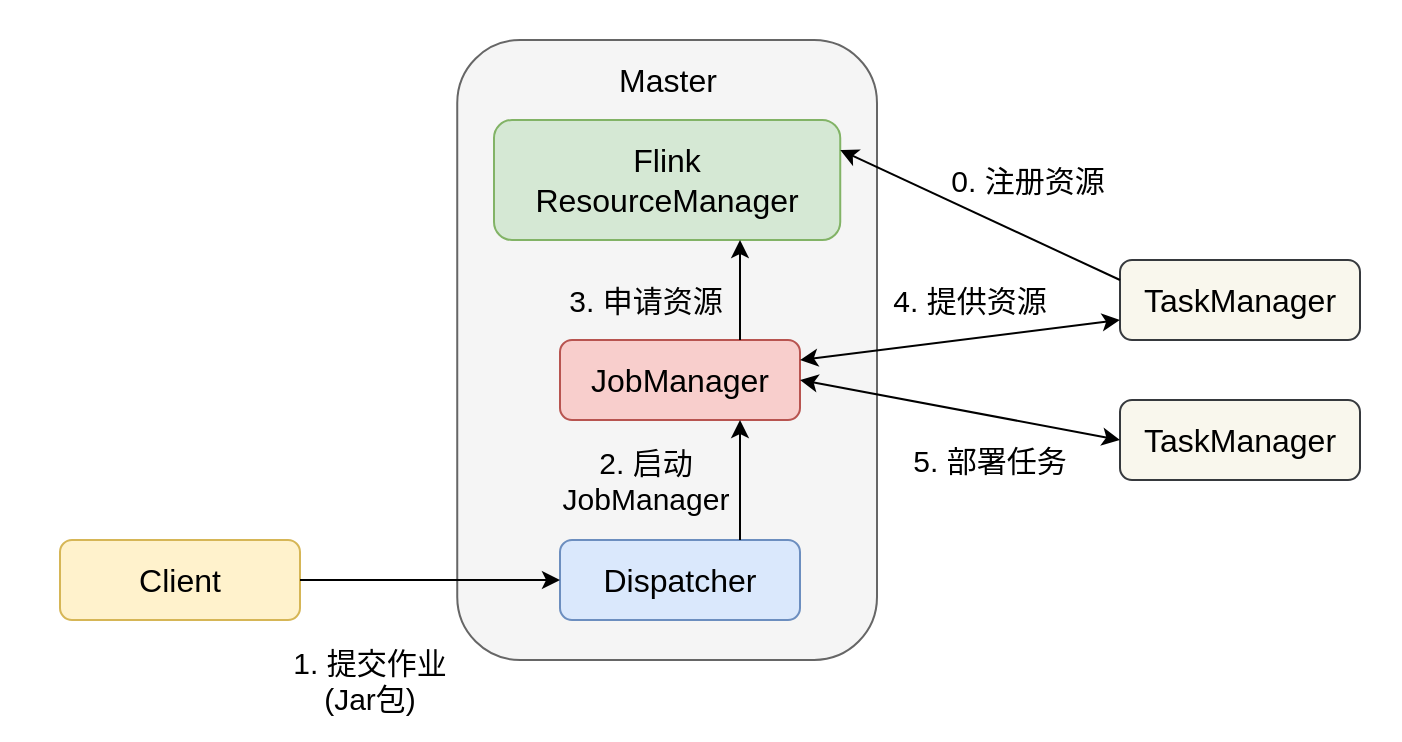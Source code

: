 <mxfile version="12.4.2" type="device" pages="1"><diagram id="u1ZVAPkUsJb5LJaLsTwi" name="Page-1"><mxGraphModel dx="932" dy="586" grid="1" gridSize="10" guides="1" tooltips="1" connect="1" arrows="1" fold="1" page="1" pageScale="1" pageWidth="827" pageHeight="1169" math="0" shadow="0"><root><mxCell id="0"/><mxCell id="1" parent="0"/><mxCell id="dSjfY6avKNyXV7w9CXvD-22" value="" style="rounded=0;whiteSpace=wrap;html=1;strokeColor=none;" vertex="1" parent="1"><mxGeometry x="90" y="150" width="700" height="370" as="geometry"/></mxCell><mxCell id="dSjfY6avKNyXV7w9CXvD-2" value="" style="rounded=1;whiteSpace=wrap;html=1;fillColor=#f5f5f5;strokeColor=#666666;fontColor=#333333;" vertex="1" parent="1"><mxGeometry x="318.62" y="170" width="209.88" height="310" as="geometry"/></mxCell><mxCell id="dSjfY6avKNyXV7w9CXvD-1" value="&lt;font style=&quot;font-size: 16px&quot;&gt;Client&lt;/font&gt;" style="rounded=1;whiteSpace=wrap;html=1;fillColor=#fff2cc;strokeColor=#d6b656;" vertex="1" parent="1"><mxGeometry x="120" y="420" width="120" height="40" as="geometry"/></mxCell><mxCell id="dSjfY6avKNyXV7w9CXvD-3" value="&lt;font style=&quot;font-size: 16px&quot;&gt;Master&lt;/font&gt;" style="text;html=1;strokeColor=none;fillColor=none;align=center;verticalAlign=middle;whiteSpace=wrap;rounded=0;" vertex="1" parent="1"><mxGeometry x="373.56" y="180" width="100" height="20" as="geometry"/></mxCell><mxCell id="dSjfY6avKNyXV7w9CXvD-4" value="&lt;font style=&quot;font-size: 16px&quot;&gt;Flink&lt;br&gt;ResourceManager&lt;/font&gt;" style="rounded=1;whiteSpace=wrap;html=1;fillColor=#d5e8d4;strokeColor=#82b366;" vertex="1" parent="1"><mxGeometry x="337" y="210" width="173.12" height="60" as="geometry"/></mxCell><mxCell id="dSjfY6avKNyXV7w9CXvD-5" value="&lt;font style=&quot;font-size: 16px&quot;&gt;Dispatcher&lt;/font&gt;" style="rounded=1;whiteSpace=wrap;html=1;fillColor=#dae8fc;strokeColor=#6c8ebf;" vertex="1" parent="1"><mxGeometry x="370" y="420" width="120" height="40" as="geometry"/></mxCell><mxCell id="dSjfY6avKNyXV7w9CXvD-6" value="&lt;span style=&quot;font-size: 16px&quot;&gt;JobManager&lt;/span&gt;" style="rounded=1;whiteSpace=wrap;html=1;fillColor=#f8cecc;strokeColor=#b85450;" vertex="1" parent="1"><mxGeometry x="370" y="320" width="120" height="40" as="geometry"/></mxCell><mxCell id="dSjfY6avKNyXV7w9CXvD-7" value="&lt;font style=&quot;font-size: 16px&quot;&gt;TaskManager&lt;/font&gt;" style="rounded=1;whiteSpace=wrap;html=1;fillColor=#f9f7ed;strokeColor=#36393d;" vertex="1" parent="1"><mxGeometry x="650" y="280" width="120" height="40" as="geometry"/></mxCell><mxCell id="dSjfY6avKNyXV7w9CXvD-8" value="&lt;font style=&quot;font-size: 16px&quot;&gt;TaskManager&lt;/font&gt;" style="rounded=1;whiteSpace=wrap;html=1;fillColor=#f9f7ed;strokeColor=#36393d;" vertex="1" parent="1"><mxGeometry x="650" y="350" width="120" height="40" as="geometry"/></mxCell><mxCell id="dSjfY6avKNyXV7w9CXvD-9" value="" style="endArrow=classic;html=1;exitX=1;exitY=0.5;exitDx=0;exitDy=0;entryX=0;entryY=0.5;entryDx=0;entryDy=0;" edge="1" parent="1" source="dSjfY6avKNyXV7w9CXvD-1" target="dSjfY6avKNyXV7w9CXvD-5"><mxGeometry width="50" height="50" relative="1" as="geometry"><mxPoint x="180" y="430" as="sourcePoint"/><mxPoint x="230" y="380" as="targetPoint"/></mxGeometry></mxCell><mxCell id="dSjfY6avKNyXV7w9CXvD-10" value="&lt;font style=&quot;font-size: 15px&quot;&gt;1. 提交作业&lt;br&gt;(Jar包)&lt;/font&gt;" style="text;html=1;strokeColor=none;fillColor=none;align=center;verticalAlign=middle;whiteSpace=wrap;rounded=0;" vertex="1" parent="1"><mxGeometry x="200" y="480" width="150" height="20" as="geometry"/></mxCell><mxCell id="dSjfY6avKNyXV7w9CXvD-11" value="&lt;span style=&quot;font-size: 15px&quot;&gt;2. 启动&lt;br&gt;JobManager&lt;/span&gt;" style="text;html=1;strokeColor=none;fillColor=none;align=center;verticalAlign=middle;whiteSpace=wrap;rounded=0;" vertex="1" parent="1"><mxGeometry x="338" y="380" width="150" height="20" as="geometry"/></mxCell><mxCell id="dSjfY6avKNyXV7w9CXvD-12" value="" style="endArrow=classic;html=1;exitX=0.75;exitY=0;exitDx=0;exitDy=0;entryX=0.75;entryY=1;entryDx=0;entryDy=0;" edge="1" parent="1" source="dSjfY6avKNyXV7w9CXvD-5" target="dSjfY6avKNyXV7w9CXvD-6"><mxGeometry width="50" height="50" relative="1" as="geometry"><mxPoint x="190" y="410" as="sourcePoint"/><mxPoint x="240" y="360" as="targetPoint"/></mxGeometry></mxCell><mxCell id="dSjfY6avKNyXV7w9CXvD-15" value="" style="endArrow=classic;html=1;exitX=0.75;exitY=0;exitDx=0;exitDy=0;" edge="1" parent="1" source="dSjfY6avKNyXV7w9CXvD-6"><mxGeometry width="50" height="50" relative="1" as="geometry"><mxPoint x="150" y="360" as="sourcePoint"/><mxPoint x="460" y="270" as="targetPoint"/></mxGeometry></mxCell><mxCell id="dSjfY6avKNyXV7w9CXvD-16" value="" style="endArrow=classic;html=1;exitX=0;exitY=0.25;exitDx=0;exitDy=0;entryX=1;entryY=0.25;entryDx=0;entryDy=0;" edge="1" parent="1" source="dSjfY6avKNyXV7w9CXvD-7" target="dSjfY6avKNyXV7w9CXvD-4"><mxGeometry width="50" height="50" relative="1" as="geometry"><mxPoint x="630" y="140" as="sourcePoint"/><mxPoint x="680" y="90" as="targetPoint"/></mxGeometry></mxCell><mxCell id="dSjfY6avKNyXV7w9CXvD-17" value="&lt;font style=&quot;font-size: 15px&quot;&gt;0. 注册资源&lt;br&gt;&lt;/font&gt;" style="text;html=1;strokeColor=none;fillColor=none;align=center;verticalAlign=middle;whiteSpace=wrap;rounded=0;" vertex="1" parent="1"><mxGeometry x="528.5" y="230" width="150" height="20" as="geometry"/></mxCell><mxCell id="dSjfY6avKNyXV7w9CXvD-18" value="&lt;span style=&quot;font-size: 15px&quot;&gt;3. 申请资源&lt;/span&gt;" style="text;html=1;strokeColor=none;fillColor=none;align=center;verticalAlign=middle;whiteSpace=wrap;rounded=0;" vertex="1" parent="1"><mxGeometry x="338" y="290" width="150" height="20" as="geometry"/></mxCell><mxCell id="dSjfY6avKNyXV7w9CXvD-21" value="&lt;font style=&quot;font-size: 15px&quot;&gt;5. 部署任务&lt;br&gt;&lt;/font&gt;" style="text;html=1;strokeColor=none;fillColor=none;align=center;verticalAlign=middle;whiteSpace=wrap;rounded=0;" vertex="1" parent="1"><mxGeometry x="510.12" y="370" width="150" height="20" as="geometry"/></mxCell><mxCell id="dSjfY6avKNyXV7w9CXvD-26" value="" style="endArrow=classic;startArrow=classic;html=1;entryX=0;entryY=0.75;entryDx=0;entryDy=0;exitX=1;exitY=0.25;exitDx=0;exitDy=0;" edge="1" parent="1" source="dSjfY6avKNyXV7w9CXvD-6" target="dSjfY6avKNyXV7w9CXvD-7"><mxGeometry width="50" height="50" relative="1" as="geometry"><mxPoint x="530" y="620" as="sourcePoint"/><mxPoint x="580" y="570" as="targetPoint"/></mxGeometry></mxCell><mxCell id="dSjfY6avKNyXV7w9CXvD-27" value="&lt;font style=&quot;font-size: 15px&quot;&gt;4. 提供资源&lt;br&gt;&lt;/font&gt;" style="text;html=1;strokeColor=none;fillColor=none;align=center;verticalAlign=middle;whiteSpace=wrap;rounded=0;" vertex="1" parent="1"><mxGeometry x="500" y="290" width="150" height="20" as="geometry"/></mxCell><mxCell id="dSjfY6avKNyXV7w9CXvD-28" value="" style="endArrow=classic;startArrow=classic;html=1;entryX=0;entryY=0.5;entryDx=0;entryDy=0;exitX=1;exitY=0.5;exitDx=0;exitDy=0;" edge="1" parent="1" source="dSjfY6avKNyXV7w9CXvD-6" target="dSjfY6avKNyXV7w9CXvD-8"><mxGeometry width="50" height="50" relative="1" as="geometry"><mxPoint x="500" y="340" as="sourcePoint"/><mxPoint x="660" y="270" as="targetPoint"/></mxGeometry></mxCell></root></mxGraphModel></diagram></mxfile>